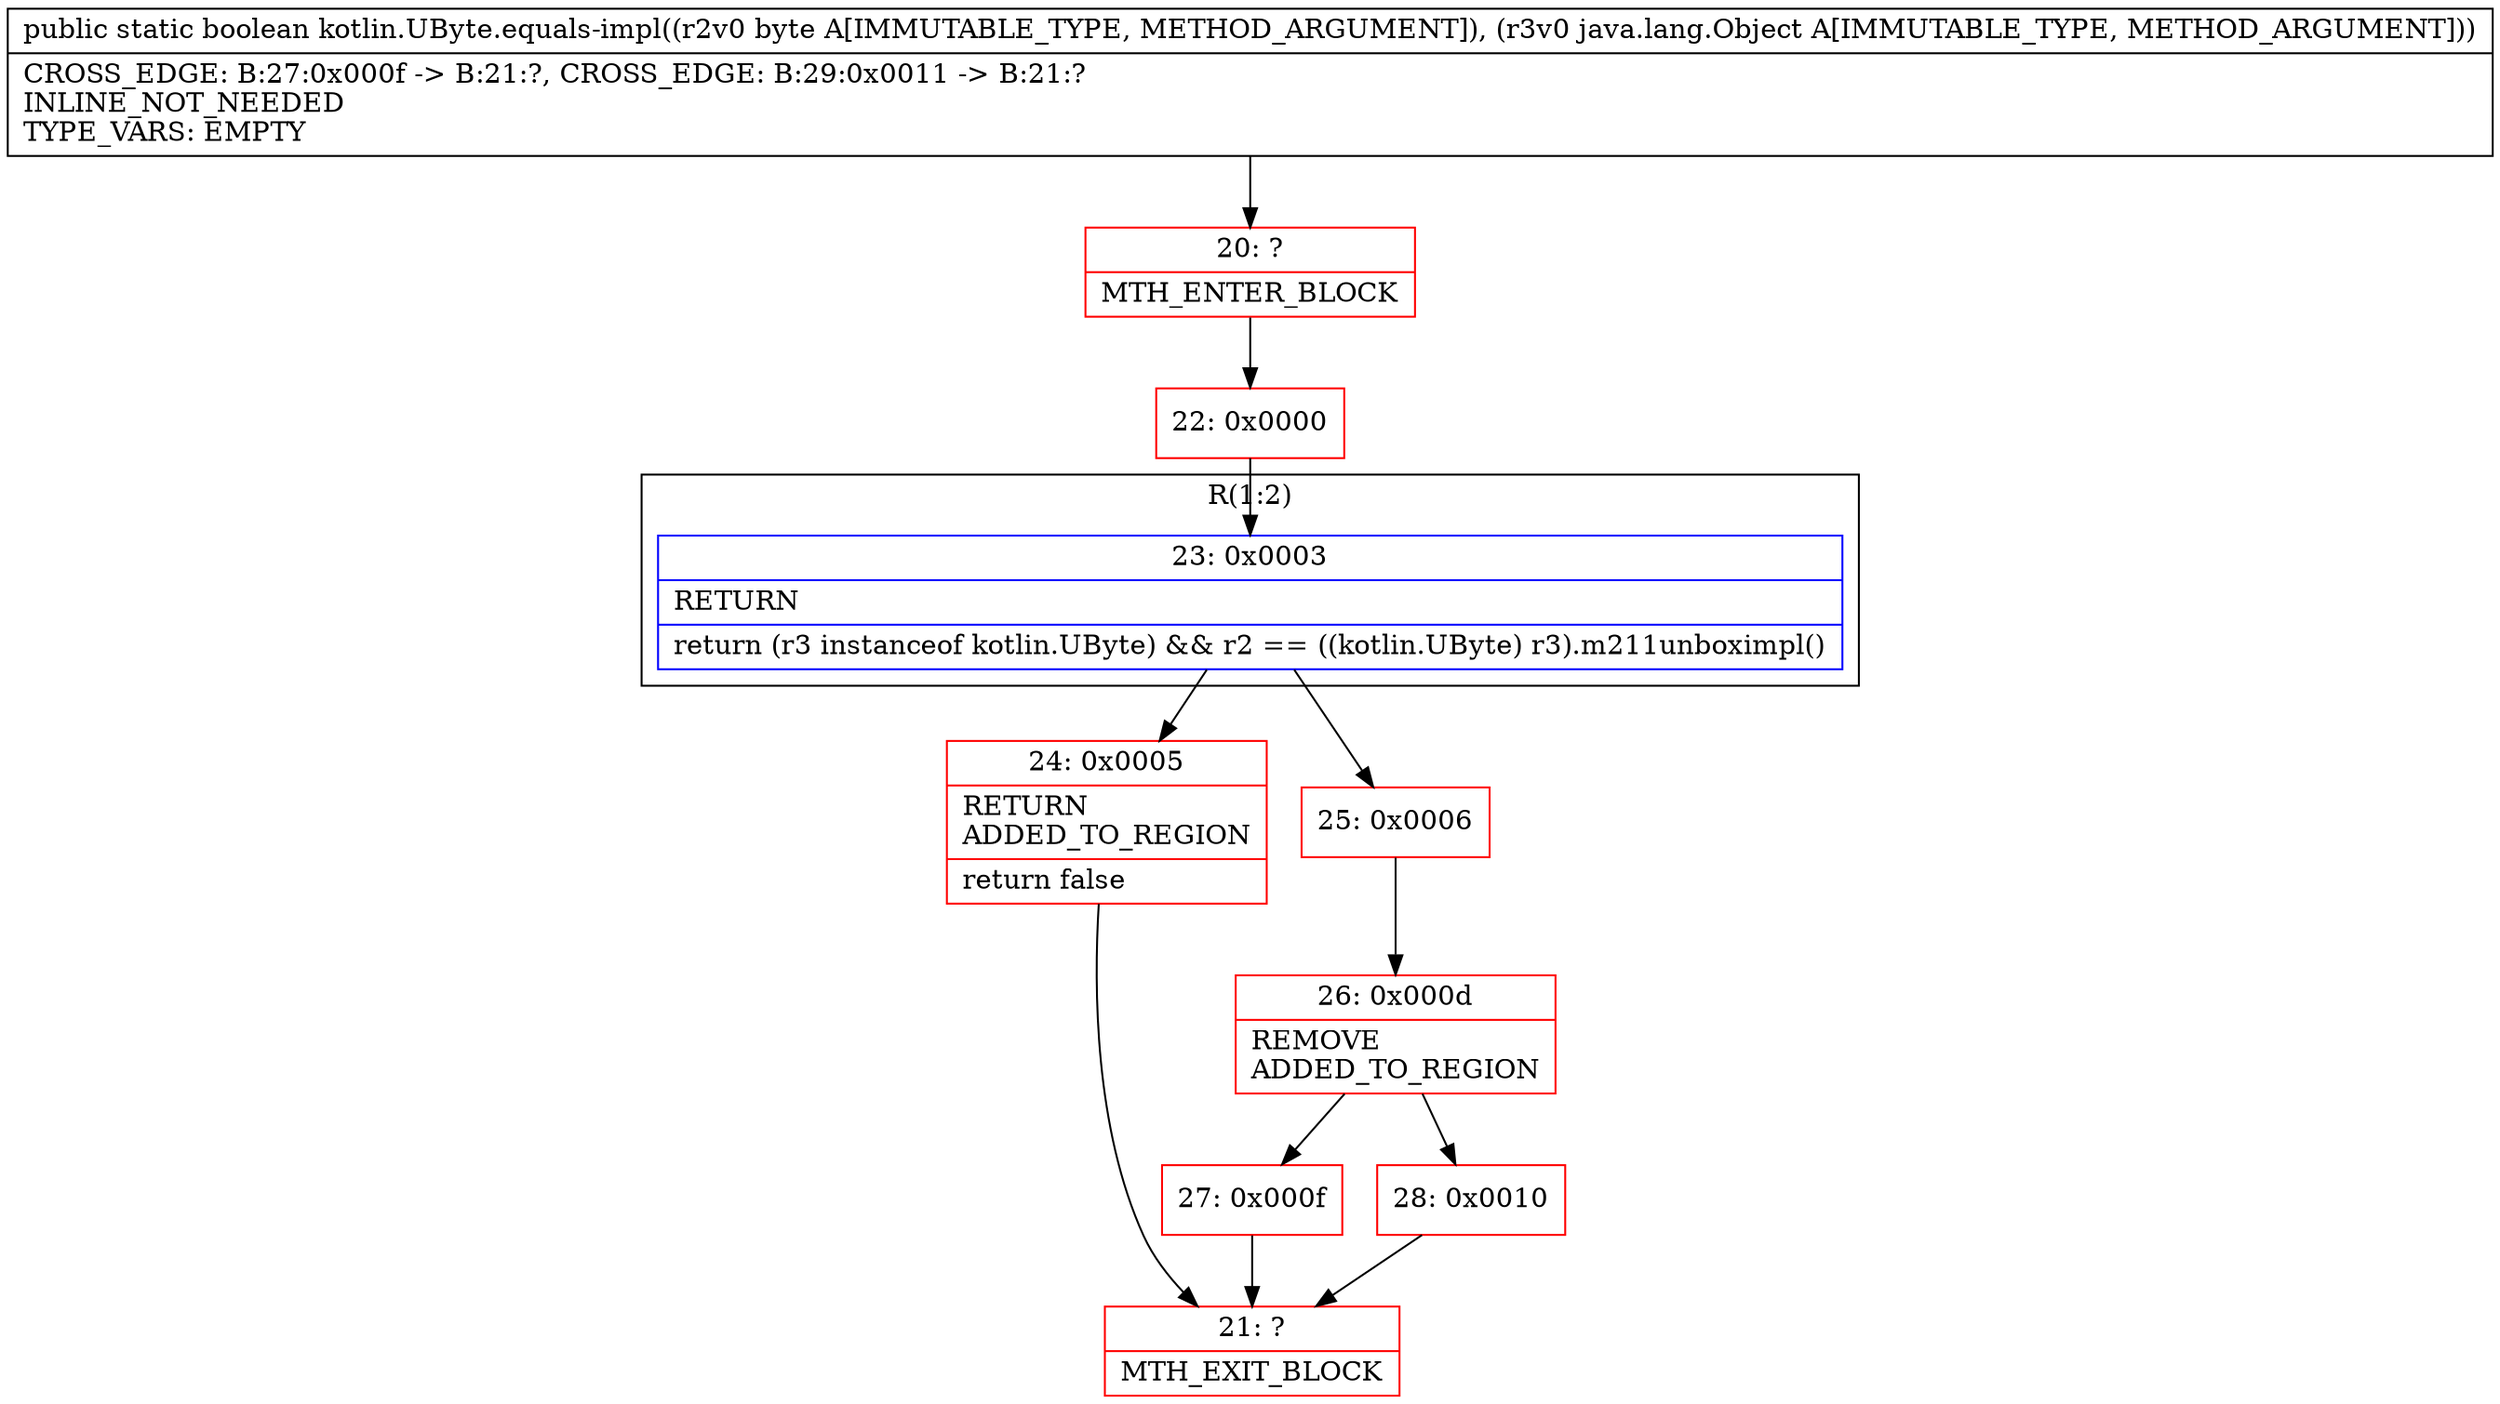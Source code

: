 digraph "CFG forkotlin.UByte.equals\-impl(BLjava\/lang\/Object;)Z" {
subgraph cluster_Region_1494768503 {
label = "R(1:2)";
node [shape=record,color=blue];
Node_23 [shape=record,label="{23\:\ 0x0003|RETURN\l|return (r3 instanceof kotlin.UByte) && r2 == ((kotlin.UByte) r3).m211unboximpl()\l}"];
}
Node_20 [shape=record,color=red,label="{20\:\ ?|MTH_ENTER_BLOCK\l}"];
Node_22 [shape=record,color=red,label="{22\:\ 0x0000}"];
Node_24 [shape=record,color=red,label="{24\:\ 0x0005|RETURN\lADDED_TO_REGION\l|return false\l}"];
Node_21 [shape=record,color=red,label="{21\:\ ?|MTH_EXIT_BLOCK\l}"];
Node_25 [shape=record,color=red,label="{25\:\ 0x0006}"];
Node_26 [shape=record,color=red,label="{26\:\ 0x000d|REMOVE\lADDED_TO_REGION\l}"];
Node_27 [shape=record,color=red,label="{27\:\ 0x000f}"];
Node_28 [shape=record,color=red,label="{28\:\ 0x0010}"];
MethodNode[shape=record,label="{public static boolean kotlin.UByte.equals\-impl((r2v0 byte A[IMMUTABLE_TYPE, METHOD_ARGUMENT]), (r3v0 java.lang.Object A[IMMUTABLE_TYPE, METHOD_ARGUMENT]))  | CROSS_EDGE: B:27:0x000f \-\> B:21:?, CROSS_EDGE: B:29:0x0011 \-\> B:21:?\lINLINE_NOT_NEEDED\lTYPE_VARS: EMPTY\l}"];
MethodNode -> Node_20;Node_23 -> Node_24;
Node_23 -> Node_25;
Node_20 -> Node_22;
Node_22 -> Node_23;
Node_24 -> Node_21;
Node_25 -> Node_26;
Node_26 -> Node_27;
Node_26 -> Node_28;
Node_27 -> Node_21;
Node_28 -> Node_21;
}

